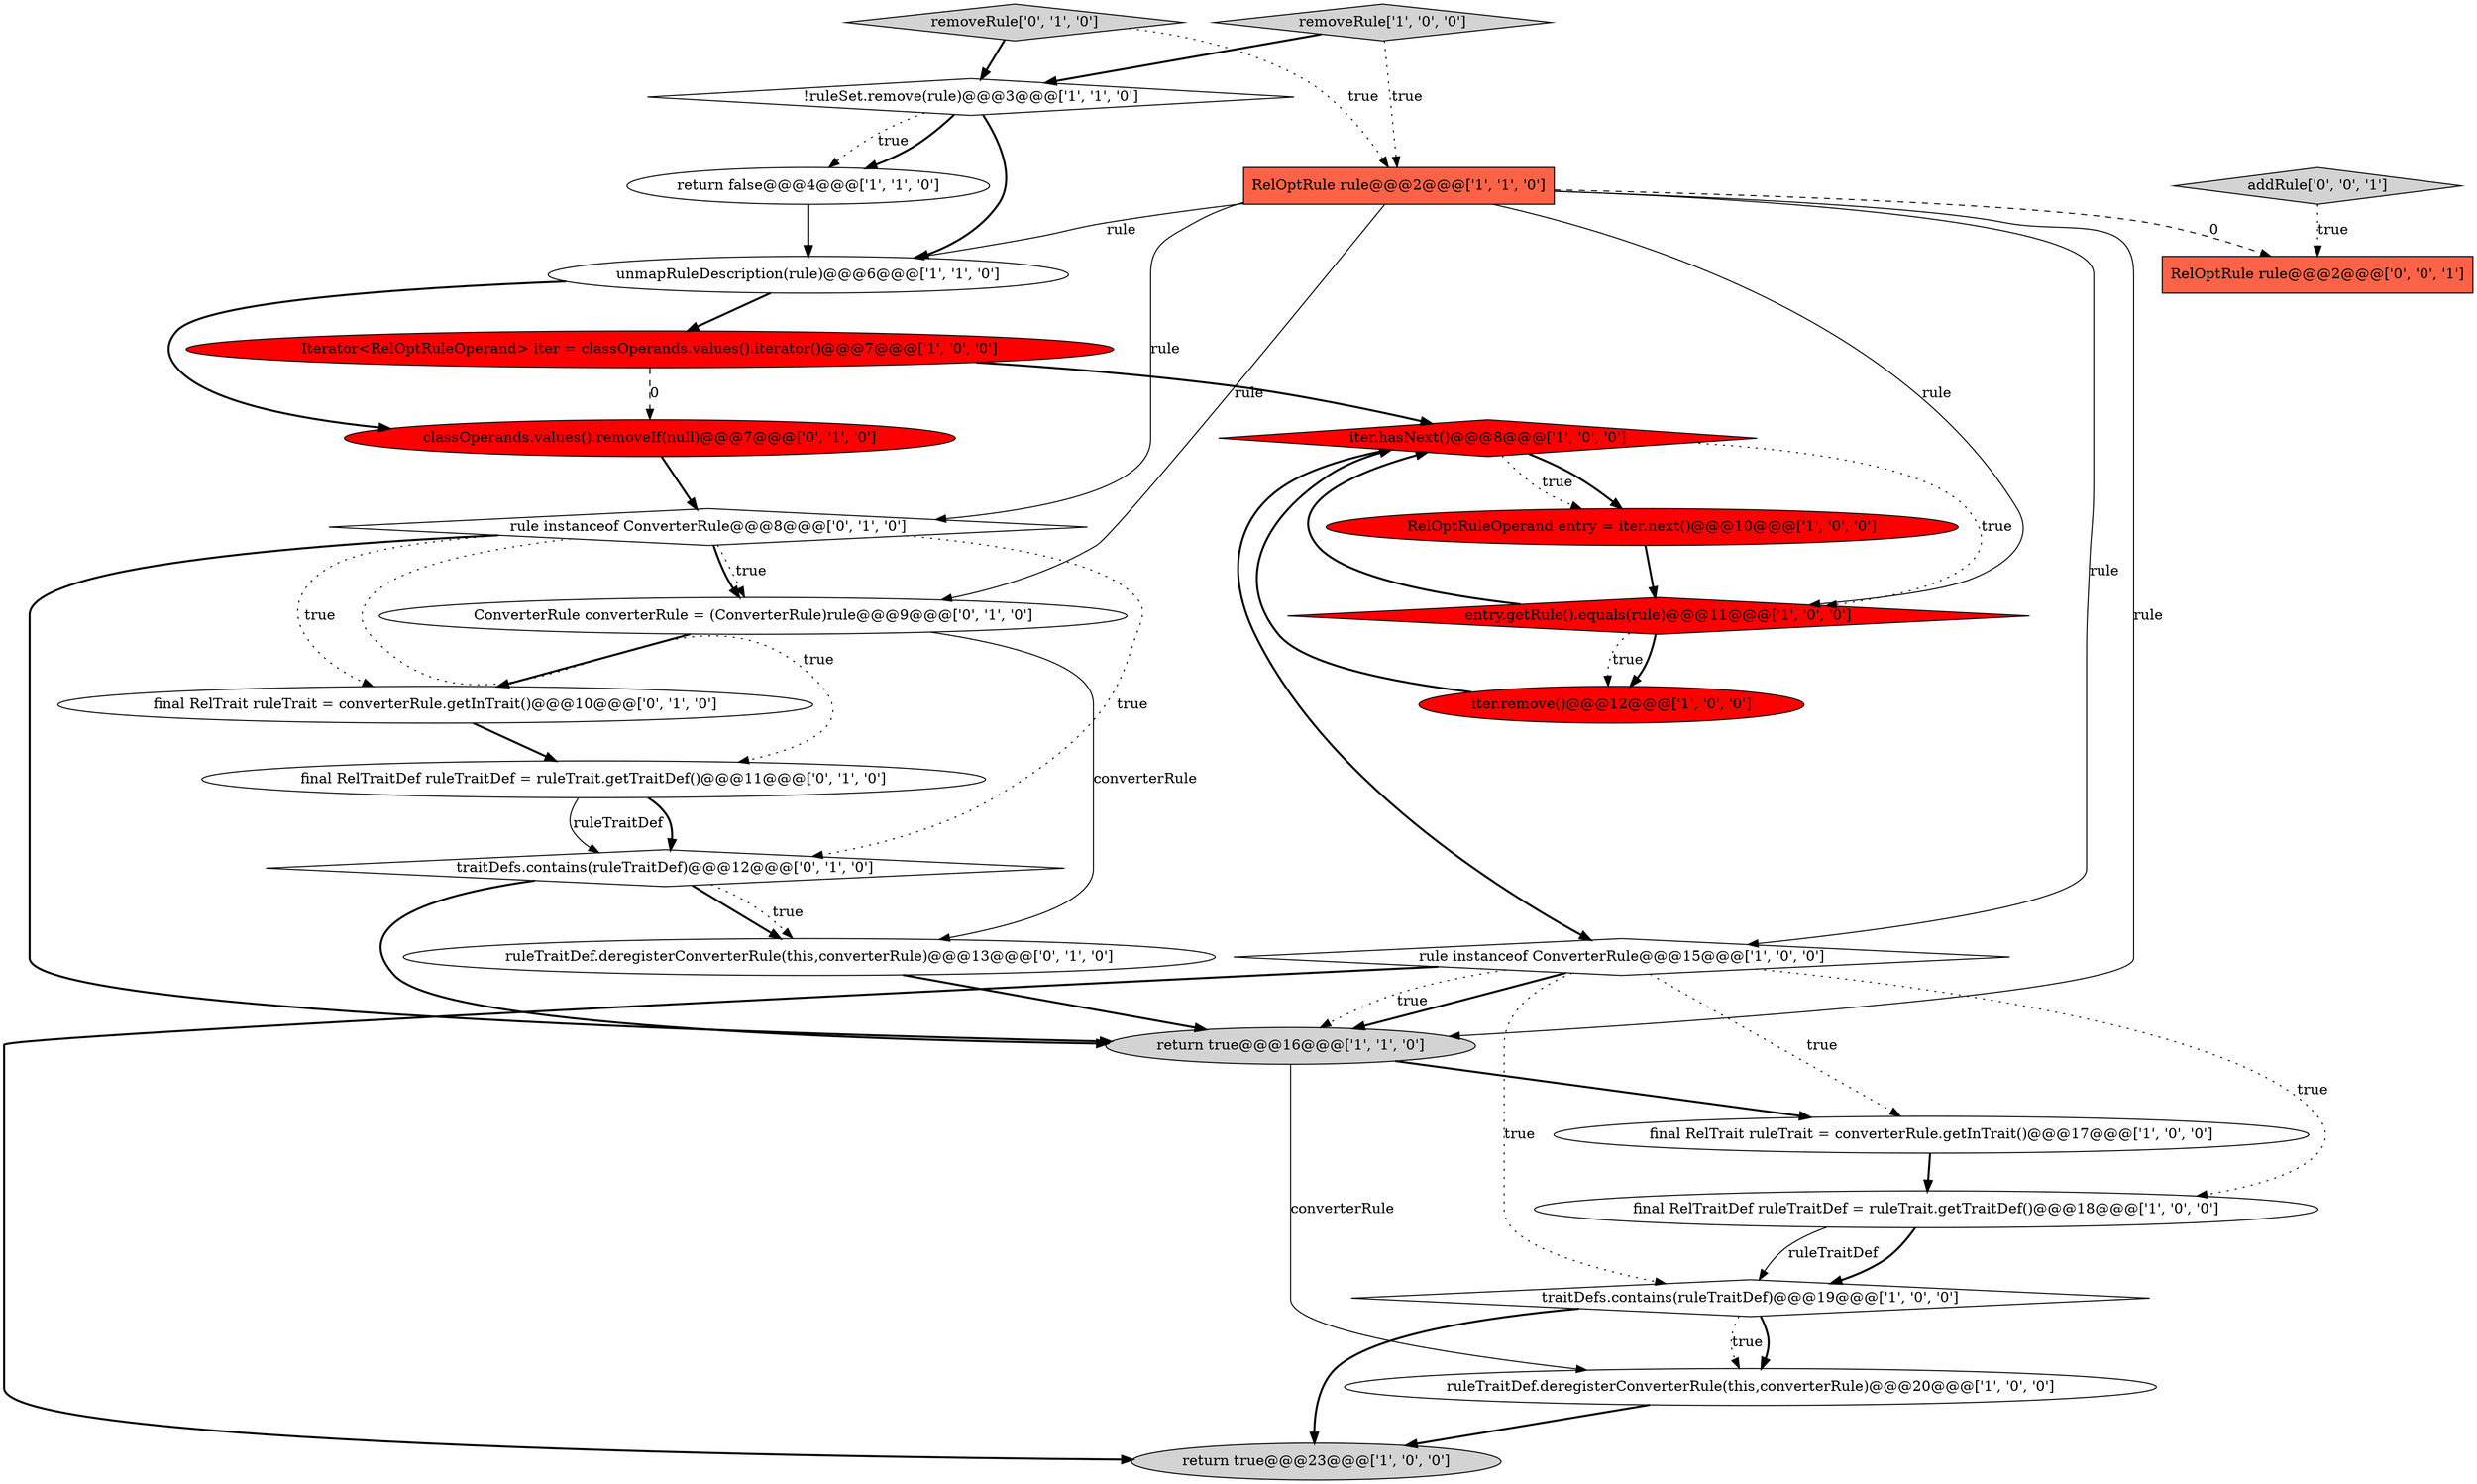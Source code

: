 digraph {
1 [style = filled, label = "unmapRuleDescription(rule)@@@6@@@['1', '1', '0']", fillcolor = white, shape = ellipse image = "AAA0AAABBB1BBB"];
20 [style = filled, label = "final RelTraitDef ruleTraitDef = ruleTrait.getTraitDef()@@@11@@@['0', '1', '0']", fillcolor = white, shape = ellipse image = "AAA0AAABBB2BBB"];
13 [style = filled, label = "return true@@@16@@@['1', '1', '0']", fillcolor = lightgray, shape = ellipse image = "AAA0AAABBB1BBB"];
9 [style = filled, label = "removeRule['1', '0', '0']", fillcolor = lightgray, shape = diamond image = "AAA0AAABBB1BBB"];
24 [style = filled, label = "ruleTraitDef.deregisterConverterRule(this,converterRule)@@@13@@@['0', '1', '0']", fillcolor = white, shape = ellipse image = "AAA0AAABBB2BBB"];
21 [style = filled, label = "rule instanceof ConverterRule@@@8@@@['0', '1', '0']", fillcolor = white, shape = diamond image = "AAA0AAABBB2BBB"];
8 [style = filled, label = "return true@@@23@@@['1', '0', '0']", fillcolor = lightgray, shape = ellipse image = "AAA0AAABBB1BBB"];
15 [style = filled, label = "final RelTraitDef ruleTraitDef = ruleTrait.getTraitDef()@@@18@@@['1', '0', '0']", fillcolor = white, shape = ellipse image = "AAA0AAABBB1BBB"];
26 [style = filled, label = "addRule['0', '0', '1']", fillcolor = lightgray, shape = diamond image = "AAA0AAABBB3BBB"];
10 [style = filled, label = "!ruleSet.remove(rule)@@@3@@@['1', '1', '0']", fillcolor = white, shape = diamond image = "AAA0AAABBB1BBB"];
12 [style = filled, label = "RelOptRuleOperand entry = iter.next()@@@10@@@['1', '0', '0']", fillcolor = red, shape = ellipse image = "AAA1AAABBB1BBB"];
14 [style = filled, label = "entry.getRule().equals(rule)@@@11@@@['1', '0', '0']", fillcolor = red, shape = diamond image = "AAA1AAABBB1BBB"];
18 [style = filled, label = "traitDefs.contains(ruleTraitDef)@@@12@@@['0', '1', '0']", fillcolor = white, shape = diamond image = "AAA0AAABBB2BBB"];
0 [style = filled, label = "rule instanceof ConverterRule@@@15@@@['1', '0', '0']", fillcolor = white, shape = diamond image = "AAA0AAABBB1BBB"];
23 [style = filled, label = "removeRule['0', '1', '0']", fillcolor = lightgray, shape = diamond image = "AAA0AAABBB2BBB"];
19 [style = filled, label = "ConverterRule converterRule = (ConverterRule)rule@@@9@@@['0', '1', '0']", fillcolor = white, shape = ellipse image = "AAA0AAABBB2BBB"];
22 [style = filled, label = "final RelTrait ruleTrait = converterRule.getInTrait()@@@10@@@['0', '1', '0']", fillcolor = white, shape = ellipse image = "AAA0AAABBB2BBB"];
5 [style = filled, label = "return false@@@4@@@['1', '1', '0']", fillcolor = white, shape = ellipse image = "AAA0AAABBB1BBB"];
4 [style = filled, label = "RelOptRule rule@@@2@@@['1', '1', '0']", fillcolor = tomato, shape = box image = "AAA0AAABBB1BBB"];
3 [style = filled, label = "final RelTrait ruleTrait = converterRule.getInTrait()@@@17@@@['1', '0', '0']", fillcolor = white, shape = ellipse image = "AAA0AAABBB1BBB"];
17 [style = filled, label = "classOperands.values().removeIf(null)@@@7@@@['0', '1', '0']", fillcolor = red, shape = ellipse image = "AAA1AAABBB2BBB"];
2 [style = filled, label = "iter.remove()@@@12@@@['1', '0', '0']", fillcolor = red, shape = ellipse image = "AAA1AAABBB1BBB"];
6 [style = filled, label = "traitDefs.contains(ruleTraitDef)@@@19@@@['1', '0', '0']", fillcolor = white, shape = diamond image = "AAA0AAABBB1BBB"];
25 [style = filled, label = "RelOptRule rule@@@2@@@['0', '0', '1']", fillcolor = tomato, shape = box image = "AAA0AAABBB3BBB"];
11 [style = filled, label = "iter.hasNext()@@@8@@@['1', '0', '0']", fillcolor = red, shape = diamond image = "AAA1AAABBB1BBB"];
16 [style = filled, label = "ruleTraitDef.deregisterConverterRule(this,converterRule)@@@20@@@['1', '0', '0']", fillcolor = white, shape = ellipse image = "AAA0AAABBB1BBB"];
7 [style = filled, label = "Iterator<RelOptRuleOperand> iter = classOperands.values().iterator()@@@7@@@['1', '0', '0']", fillcolor = red, shape = ellipse image = "AAA1AAABBB1BBB"];
14->2 [style = dotted, label="true"];
18->24 [style = bold, label=""];
7->11 [style = bold, label=""];
21->20 [style = dotted, label="true"];
0->13 [style = dotted, label="true"];
0->13 [style = bold, label=""];
21->19 [style = bold, label=""];
16->8 [style = bold, label=""];
21->18 [style = dotted, label="true"];
7->17 [style = dashed, label="0"];
26->25 [style = dotted, label="true"];
0->15 [style = dotted, label="true"];
11->12 [style = dotted, label="true"];
18->24 [style = dotted, label="true"];
11->14 [style = dotted, label="true"];
21->22 [style = dotted, label="true"];
11->12 [style = bold, label=""];
3->15 [style = bold, label=""];
15->6 [style = bold, label=""];
9->10 [style = bold, label=""];
0->6 [style = dotted, label="true"];
10->5 [style = dotted, label="true"];
1->7 [style = bold, label=""];
1->17 [style = bold, label=""];
20->18 [style = bold, label=""];
4->25 [style = dashed, label="0"];
5->1 [style = bold, label=""];
19->24 [style = solid, label="converterRule"];
11->0 [style = bold, label=""];
23->4 [style = dotted, label="true"];
13->16 [style = solid, label="converterRule"];
10->5 [style = bold, label=""];
13->3 [style = bold, label=""];
4->0 [style = solid, label="rule"];
4->13 [style = solid, label="rule"];
22->20 [style = bold, label=""];
6->16 [style = bold, label=""];
21->19 [style = dotted, label="true"];
6->8 [style = bold, label=""];
12->14 [style = bold, label=""];
0->8 [style = bold, label=""];
18->13 [style = bold, label=""];
4->19 [style = solid, label="rule"];
23->10 [style = bold, label=""];
9->4 [style = dotted, label="true"];
4->21 [style = solid, label="rule"];
14->2 [style = bold, label=""];
0->3 [style = dotted, label="true"];
20->18 [style = solid, label="ruleTraitDef"];
10->1 [style = bold, label=""];
14->11 [style = bold, label=""];
17->21 [style = bold, label=""];
19->22 [style = bold, label=""];
2->11 [style = bold, label=""];
4->14 [style = solid, label="rule"];
6->16 [style = dotted, label="true"];
4->1 [style = solid, label="rule"];
21->13 [style = bold, label=""];
24->13 [style = bold, label=""];
15->6 [style = solid, label="ruleTraitDef"];
}

